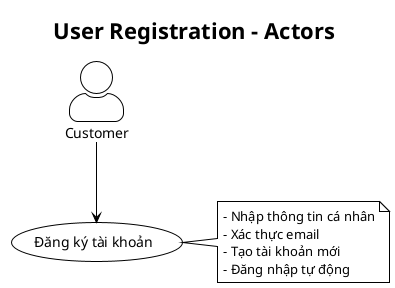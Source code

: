 @startuml User Registration Actor
!theme plain
skinparam backgroundColor white
skinparam actorStyle awesome

title User Registration - Actors

actor "Customer" as Customer
usecase "Đăng ký tài khoản" as UC_Register

Customer --> UC_Register

note right of UC_Register
  - Nhập thông tin cá nhân
  - Xác thực email
  - Tạo tài khoản mới
  - Đăng nhập tự động
end note

@enduml
